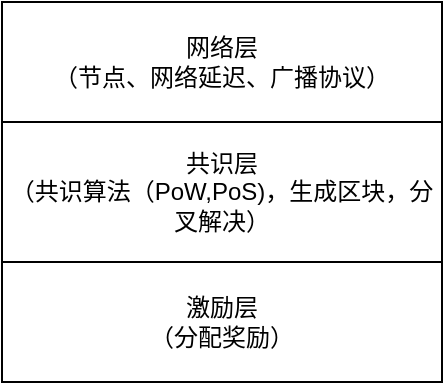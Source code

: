 <mxfile version="21.3.5" type="github">
  <diagram id="prtHgNgQTEPvFCAcTncT" name="Page-1">
    <mxGraphModel dx="1434" dy="756" grid="1" gridSize="10" guides="1" tooltips="1" connect="1" arrows="1" fold="1" page="1" pageScale="1" pageWidth="827" pageHeight="1169" math="0" shadow="0">
      <root>
        <mxCell id="0" />
        <mxCell id="1" parent="0" />
        <mxCell id="GdsqH7Vu9YX9QgZSqa-b-1" value="网络层&lt;br&gt;（节点、网络延迟、广播协议）" style="rounded=0;whiteSpace=wrap;html=1;" vertex="1" parent="1">
          <mxGeometry x="350" y="180" width="220" height="60" as="geometry" />
        </mxCell>
        <mxCell id="GdsqH7Vu9YX9QgZSqa-b-2" value="共识层&lt;br&gt;（共识算法（PoW,PoS)，生成区块，分叉解决）" style="rounded=0;whiteSpace=wrap;html=1;" vertex="1" parent="1">
          <mxGeometry x="350" y="240" width="220" height="70" as="geometry" />
        </mxCell>
        <mxCell id="GdsqH7Vu9YX9QgZSqa-b-3" value="激励层&lt;br&gt;（分配奖励）" style="rounded=0;whiteSpace=wrap;html=1;" vertex="1" parent="1">
          <mxGeometry x="350" y="310" width="220" height="60" as="geometry" />
        </mxCell>
      </root>
    </mxGraphModel>
  </diagram>
</mxfile>
